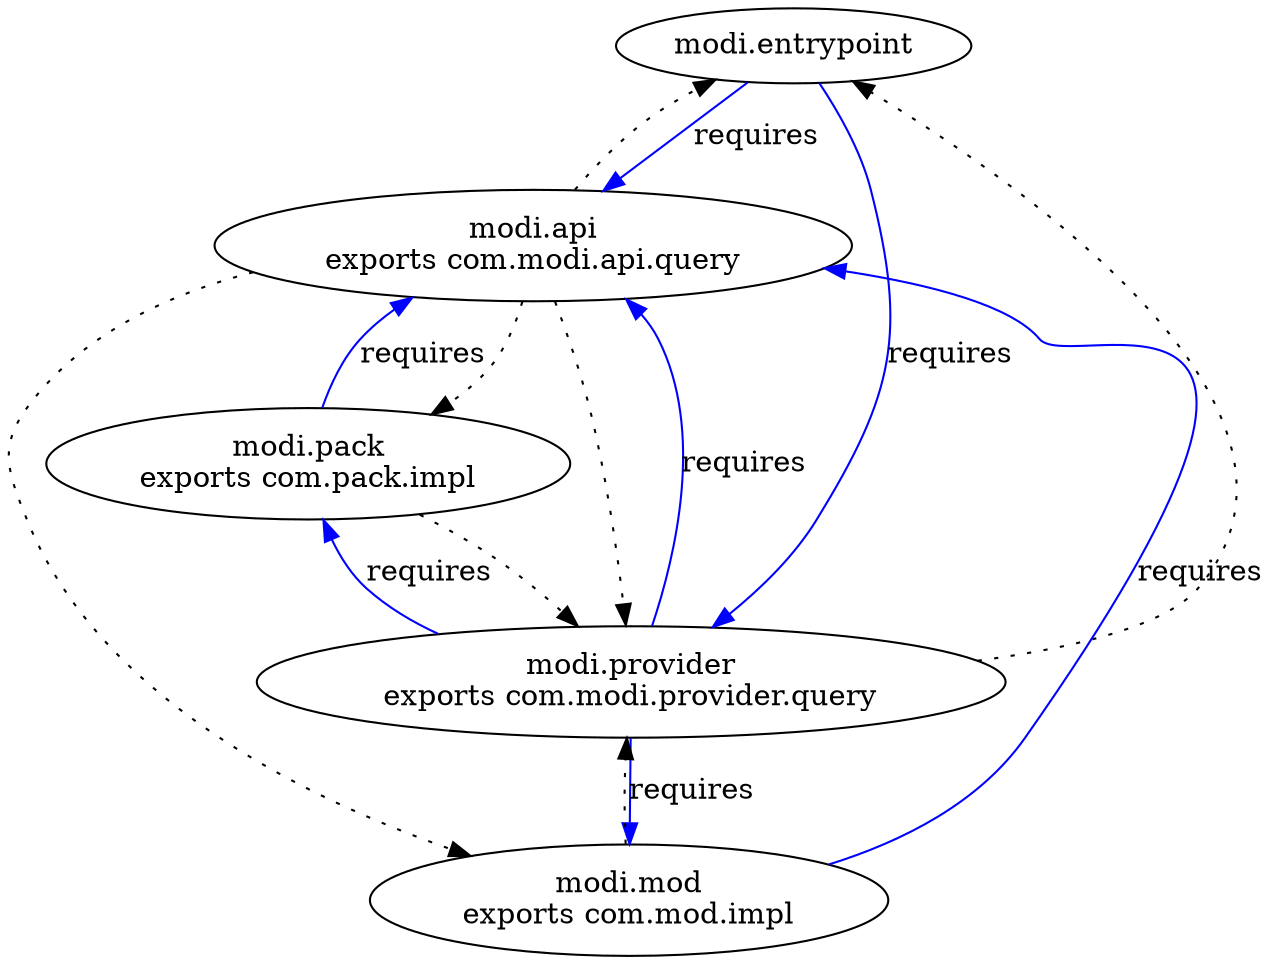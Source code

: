 digraph "summary" {
  size ="10,10";
  "modi.entrypoint"                                  -> "modi.api\nexports com.modi.api.query" [label=requires,color=blue];
  "modi.entrypoint"                                  -> "modi.provider\nexports com.modi.provider.query" [label=requires,color=blue];

  "modi.mod\nexports com.mod.impl"                   -> "modi.api\nexports com.modi.api.query" [label=requires,color=blue];
  "modi.mod\nexports com.mod.impl"                   -> "modi.provider\nexports com.modi.provider.query" [style=dotted];

  "modi.provider\nexports com.modi.provider.query"   -> "modi.entrypoint" [style=dotted];
  "modi.provider\nexports com.modi.provider.query"   -> "modi.api\nexports com.modi.api.query" [label=requires,color=blue];
  "modi.provider\nexports com.modi.provider.query"   -> "modi.mod\nexports com.mod.impl" [label=requires,color=blue];
  "modi.provider\nexports com.modi.provider.query"   -> "modi.pack\nexports com.pack.impl" [label=requires,color=blue];

  "modi.pack\nexports com.pack.impl"                 -> "modi.api\nexports com.modi.api.query" [label=requires,color=blue];
  "modi.pack\nexports com.pack.impl"                 -> "modi.provider\nexports com.modi.provider.query" [style=dotted];

  "modi.api\nexports com.modi.api.query"             -> "modi.provider\nexports com.modi.provider.query" [style=dotted];
  "modi.api\nexports com.modi.api.query"             -> "modi.entrypoint" [style=dotted];
  "modi.api\nexports com.modi.api.query"             -> "modi.mod\nexports com.mod.impl" [style=dotted];
  "modi.api\nexports com.modi.api.query"             -> "modi.pack\nexports com.pack.impl" [style=dotted];
}
